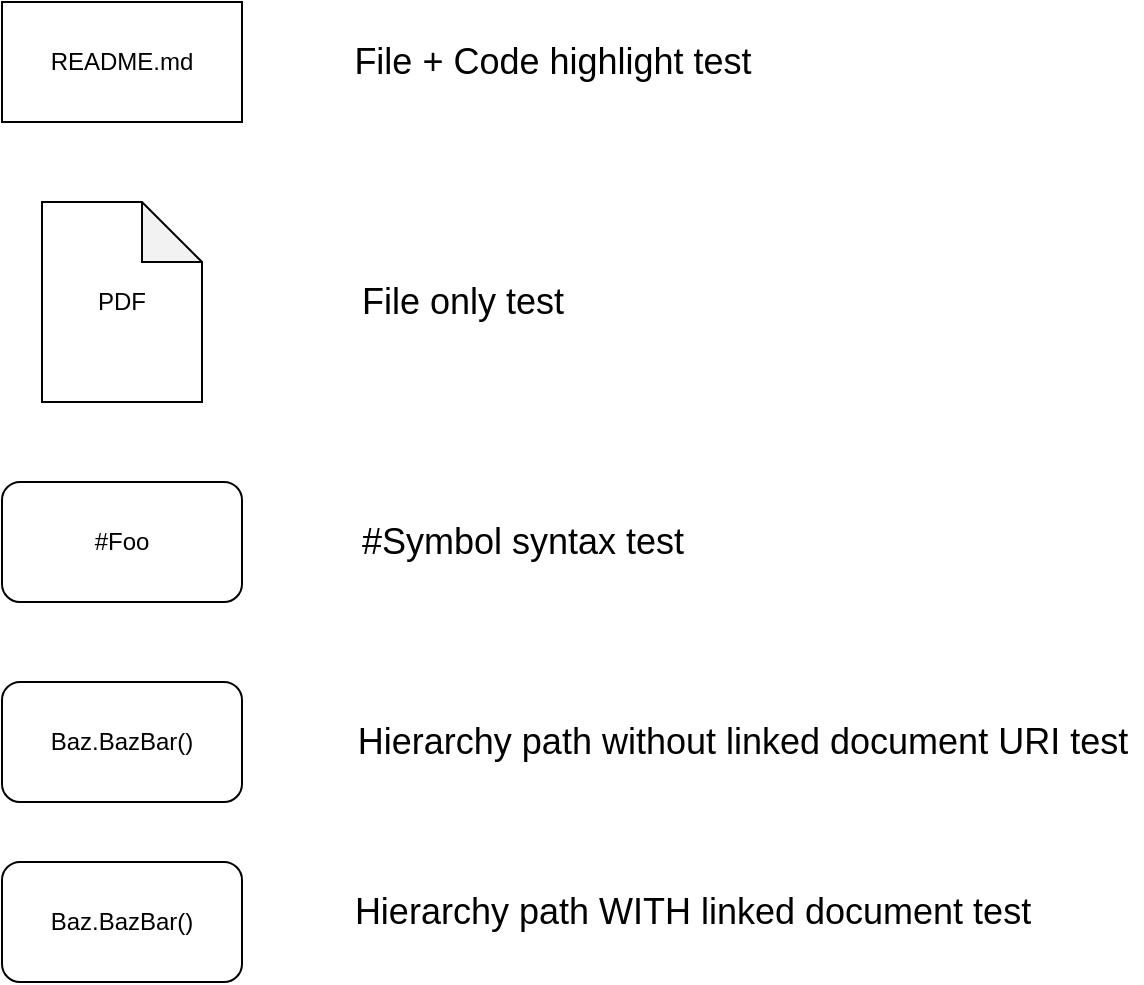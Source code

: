 <mxfile scale="1" border="0">
    <diagram id="MgYzXS6eyhghL7g_6re2" name="Page-1">
        <mxGraphModel dx="581" dy="585" grid="1" gridSize="10" guides="1" tooltips="1" connect="1" arrows="1" fold="1" page="1" pageScale="1" pageWidth="827" pageHeight="1169" math="0" shadow="0">
            <root>
                <mxCell id="0"/>
                <mxCell id="1" parent="0"/>
                <object label="README.md" hedietLinkedDataV1_path="../../formats/README.md" hedietLinkedDataV1_start_col_x-num="0" hedietLinkedDataV1_start_line_x-num="2" hedietLinkedDataV1_end_col_x-num="22" hedietLinkedDataV1_end_line_x-num="4" id="3">
                    <mxCell style="rounded=0;whiteSpace=wrap;html=1;" parent="1" vertex="1">
                        <mxGeometry x="80" y="130" width="120" height="60" as="geometry"/>
                    </mxCell>
                </object>
                <object label="PDF" hedietLinkedDataV1_path="../../data/dummy.pdf" id="4">
                    <mxCell style="shape=note;whiteSpace=wrap;html=1;backgroundOutline=1;darkOpacity=0.05;" parent="1" vertex="1">
                        <mxGeometry x="100" y="230" width="80" height="100" as="geometry"/>
                    </mxCell>
                </object>
                <mxCell id="5" value="#Foo" style="rounded=1;whiteSpace=wrap;html=1;" parent="1" vertex="1">
                    <mxGeometry x="80" y="370" width="120" height="60" as="geometry"/>
                </mxCell>
                <object label="Baz.BazBar()" hedietLinkedDataV1_symbol="Baz.BazBar" id="3ADTFjXa_awMoTPGBWK0-5">
                    <mxCell style="rounded=1;whiteSpace=wrap;html=1;" parent="1" vertex="1">
                        <mxGeometry x="80" y="470" width="120" height="60" as="geometry"/>
                    </mxCell>
                </object>
                <mxCell id="4bzpf4HTB4W7Uhsk-uCX-6" value="File + Code highlight test" style="text;html=1;align=center;verticalAlign=middle;resizable=0;points=[];autosize=1;strokeColor=none;fillColor=none;fontSize=18;fontFamily=Helvetica;fontColor=default;" parent="1" vertex="1">
                    <mxGeometry x="250" y="145" width="210" height="30" as="geometry"/>
                </mxCell>
                <mxCell id="4bzpf4HTB4W7Uhsk-uCX-7" value="File only test" style="text;html=1;align=center;verticalAlign=middle;resizable=0;points=[];autosize=1;strokeColor=none;fillColor=none;fontSize=18;fontFamily=Helvetica;fontColor=default;" parent="1" vertex="1">
                    <mxGeometry x="250" y="265" width="120" height="30" as="geometry"/>
                </mxCell>
                <mxCell id="4bzpf4HTB4W7Uhsk-uCX-8" value="#Symbol syntax test" style="text;html=1;align=center;verticalAlign=middle;resizable=0;points=[];autosize=1;strokeColor=none;fillColor=none;fontSize=18;fontFamily=Helvetica;fontColor=default;" parent="1" vertex="1">
                    <mxGeometry x="250" y="385" width="180" height="30" as="geometry"/>
                </mxCell>
                <mxCell id="4bzpf4HTB4W7Uhsk-uCX-9" value="Hierarchy path without linked document URI test" style="text;html=1;align=center;verticalAlign=middle;resizable=0;points=[];autosize=1;strokeColor=none;fillColor=none;fontSize=18;fontFamily=Helvetica;fontColor=default;" parent="1" vertex="1">
                    <mxGeometry x="250" y="485" width="400" height="30" as="geometry"/>
                </mxCell>
                <object label="Baz.BazBar()" hedietLinkedDataV1_path="../demo-src/Baz.ts" hedietLinkedDataV1_symbol="Baz.BazBar" id="KUhIoe1hMz0tjvnBnsYe-5">
                    <mxCell style="rounded=1;whiteSpace=wrap;html=1;" parent="1" vertex="1">
                        <mxGeometry x="80" y="560" width="120" height="60" as="geometry"/>
                    </mxCell>
                </object>
                <mxCell id="KUhIoe1hMz0tjvnBnsYe-6" value="Hierarchy path WITH linked document test" style="text;html=1;align=center;verticalAlign=middle;resizable=0;points=[];autosize=1;strokeColor=none;fillColor=none;fontSize=18;fontFamily=Helvetica;fontColor=default;" parent="1" vertex="1">
                    <mxGeometry x="250" y="570" width="350" height="30" as="geometry"/>
                </mxCell>
            </root>
        </mxGraphModel>
    </diagram>
    <diagram id="zOhSraGW9aLSeXGnnNEO" name="Test C++ Code">
        <mxGraphModel dx="581" dy="585" grid="1" gridSize="10" guides="1" tooltips="1" connect="1" arrows="1" fold="1" page="1" pageScale="1" pageWidth="1169" pageHeight="827" math="0" shadow="0">
            <root>
                <mxCell id="WdrI0oJoAQMZujuPcE8P-0"/>
                <mxCell id="WdrI0oJoAQMZujuPcE8P-1" parent="WdrI0oJoAQMZujuPcE8P-0"/>
                <object label="Link 1" hedietLinkedDataV1_path="../demo-src/test.cc" hedietLinkedDataV1_symbol="test()" id="WdrI0oJoAQMZujuPcE8P-2">
                    <mxCell style="whiteSpace=wrap;html=1;fontFamily=Helvetica;fontSize=18;fontColor=#ff0000;strokeWidth=2;" parent="WdrI0oJoAQMZujuPcE8P-1" vertex="1">
                        <mxGeometry x="70" y="70" width="210" height="60" as="geometry"/>
                    </mxCell>
                </object>
                <object label="Link 3" hedietLinkedDataV1_path="../demo-src/test.cc" hedietLinkedDataV1_symbol="myFunc&lt;T&gt;(T)" id="WdrI0oJoAQMZujuPcE8P-4">
                    <mxCell style="whiteSpace=wrap;html=1;fontFamily=Helvetica;fontSize=18;fontColor=#ff0000;strokeWidth=2;" parent="WdrI0oJoAQMZujuPcE8P-1" vertex="1">
                        <mxGeometry x="70" y="270" width="210" height="60" as="geometry"/>
                    </mxCell>
                </object>
                <object label="Link 4" hedietLinkedDataV1_path="../demo-src/test.cc" hedietLinkedDataV1_symbol="MyClass&lt;T&gt;" id="WdrI0oJoAQMZujuPcE8P-5">
                    <mxCell style="whiteSpace=wrap;html=1;fontFamily=Helvetica;fontSize=18;fontColor=#ff0000;strokeWidth=2;" parent="WdrI0oJoAQMZujuPcE8P-1" vertex="1">
                        <mxGeometry x="70" y="360" width="210" height="60" as="geometry"/>
                    </mxCell>
                </object>
                <object label="Link 2&lt;br&gt;" hedietLinkedDataV1_path="../demo-src/test.cc" hedietLinkedDataV1_symbol="MyClass&lt;T&gt;.method()" id="xvX_bhhY9qtDZdKVX92g-0">
                    <mxCell style="whiteSpace=wrap;html=1;fontFamily=Helvetica;fontSize=18;fontColor=#ff0000;strokeWidth=2;" parent="WdrI0oJoAQMZujuPcE8P-1" vertex="1">
                        <mxGeometry x="70" y="170" width="210" height="60" as="geometry"/>
                    </mxCell>
                </object>
            </root>
        </mxGraphModel>
    </diagram>
</mxfile>